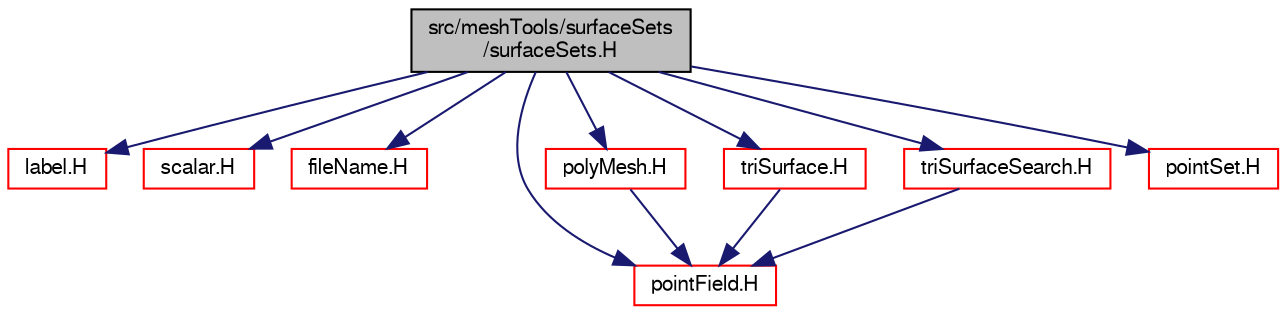 digraph "src/meshTools/surfaceSets/surfaceSets.H"
{
  bgcolor="transparent";
  edge [fontname="FreeSans",fontsize="10",labelfontname="FreeSans",labelfontsize="10"];
  node [fontname="FreeSans",fontsize="10",shape=record];
  Node0 [label="src/meshTools/surfaceSets\l/surfaceSets.H",height=0.2,width=0.4,color="black", fillcolor="grey75", style="filled", fontcolor="black"];
  Node0 -> Node1 [color="midnightblue",fontsize="10",style="solid",fontname="FreeSans"];
  Node1 [label="label.H",height=0.2,width=0.4,color="red",URL="$a12371.html"];
  Node0 -> Node7 [color="midnightblue",fontsize="10",style="solid",fontname="FreeSans"];
  Node7 [label="scalar.H",height=0.2,width=0.4,color="red",URL="$a12533.html"];
  Node0 -> Node24 [color="midnightblue",fontsize="10",style="solid",fontname="FreeSans"];
  Node24 [label="fileName.H",height=0.2,width=0.4,color="red",URL="$a12584.html"];
  Node0 -> Node26 [color="midnightblue",fontsize="10",style="solid",fontname="FreeSans"];
  Node26 [label="pointField.H",height=0.2,width=0.4,color="red",URL="$a12062.html"];
  Node0 -> Node107 [color="midnightblue",fontsize="10",style="solid",fontname="FreeSans"];
  Node107 [label="polyMesh.H",height=0.2,width=0.4,color="red",URL="$a11630.html"];
  Node107 -> Node26 [color="midnightblue",fontsize="10",style="solid",fontname="FreeSans"];
  Node0 -> Node220 [color="midnightblue",fontsize="10",style="solid",fontname="FreeSans"];
  Node220 [label="triSurface.H",height=0.2,width=0.4,color="red",URL="$a17024.html"];
  Node220 -> Node26 [color="midnightblue",fontsize="10",style="solid",fontname="FreeSans"];
  Node0 -> Node237 [color="midnightblue",fontsize="10",style="solid",fontname="FreeSans"];
  Node237 [label="triSurfaceSearch.H",height=0.2,width=0.4,color="red",URL="$a08243.html"];
  Node237 -> Node26 [color="midnightblue",fontsize="10",style="solid",fontname="FreeSans"];
  Node0 -> Node248 [color="midnightblue",fontsize="10",style="solid",fontname="FreeSans"];
  Node248 [label="pointSet.H",height=0.2,width=0.4,color="red",URL="$a08141.html"];
}
